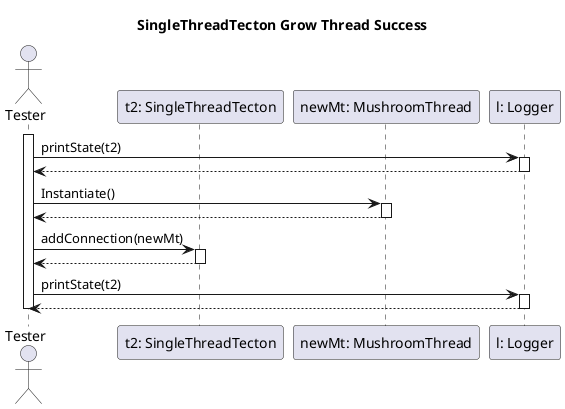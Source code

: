 @startuml tectonGrowThreadTest

title SingleThreadTecton Grow Thread Success

actor "Tester" as tst
participant "t2: SingleThreadTecton" as t2
participant "newMt: MushroomThread" as newMt
participant "l: Logger" as l

activate tst

tst -> l: printState(t2)
activate l
tst <-- l
deactivate l

tst -> newMt: Instantiate()
activate newMt
tst <-- newMt
deactivate newMt

tst -> t2: addConnection(newMt)
activate t2

tst <-- t2
deactivate t2

tst -> l: printState(t2)
activate l
tst <-- l
deactivate l

deactivate tst

@enduml